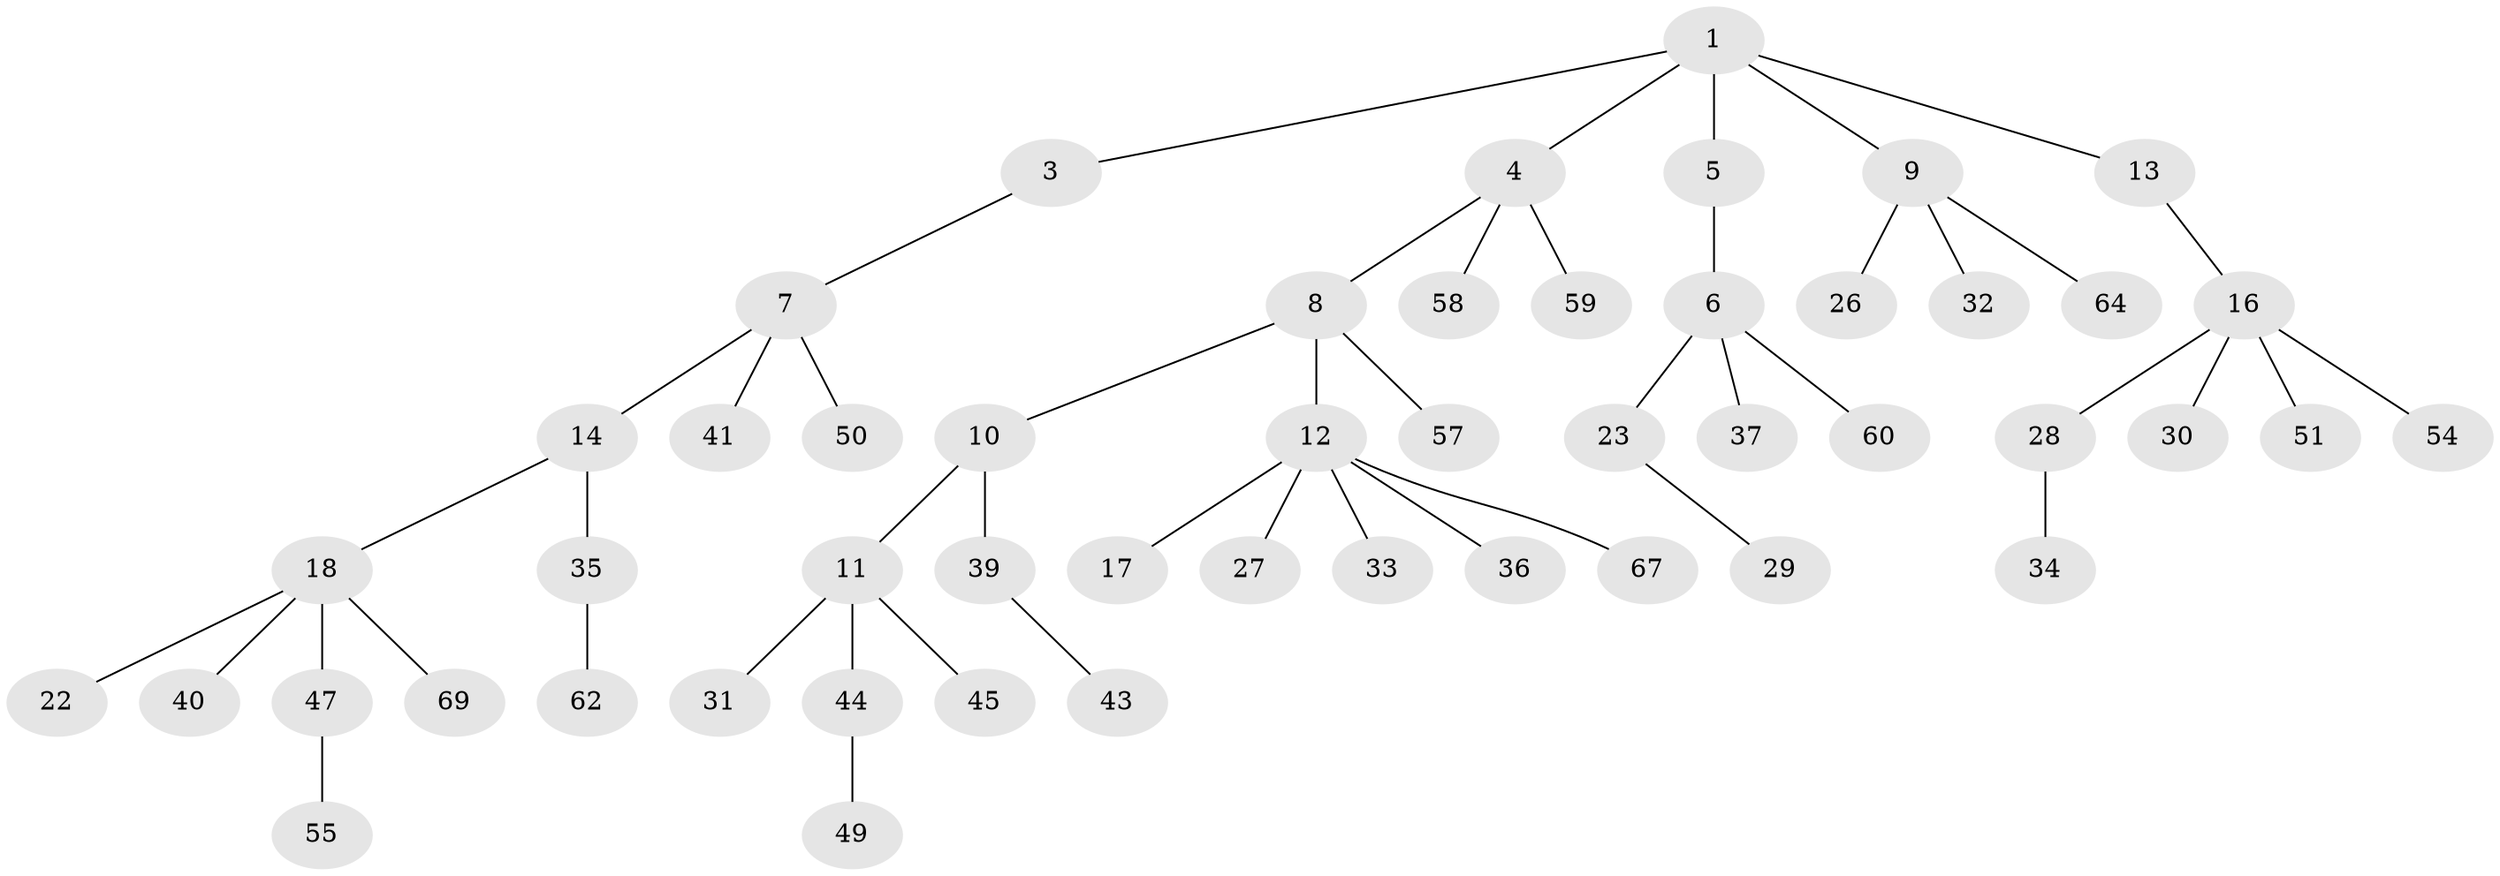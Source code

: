 // original degree distribution, {4: 0.06944444444444445, 3: 0.125, 2: 0.2361111111111111, 5: 0.06944444444444445, 1: 0.5}
// Generated by graph-tools (version 1.1) at 2025/19/03/04/25 18:19:04]
// undirected, 50 vertices, 49 edges
graph export_dot {
graph [start="1"]
  node [color=gray90,style=filled];
  1 [super="+2"];
  3;
  4;
  5;
  6 [super="+19"];
  7;
  8 [super="+48+25"];
  9;
  10;
  11 [super="+24+46"];
  12 [super="+15"];
  13;
  14;
  16;
  17;
  18 [super="+70+20"];
  22;
  23;
  26;
  27;
  28;
  29 [super="+71"];
  30;
  31 [super="+63"];
  32;
  33;
  34;
  35;
  36 [super="+52"];
  37;
  39 [super="+61"];
  40;
  41 [super="+65"];
  43;
  44;
  45;
  47;
  49;
  50 [super="+72"];
  51;
  54;
  55;
  57;
  58;
  59;
  60;
  62;
  64 [super="+66"];
  67;
  69;
  1 -- 3;
  1 -- 4;
  1 -- 5;
  1 -- 13;
  1 -- 9;
  3 -- 7;
  4 -- 8;
  4 -- 58;
  4 -- 59;
  5 -- 6;
  6 -- 23;
  6 -- 37;
  6 -- 60;
  7 -- 14;
  7 -- 41;
  7 -- 50;
  8 -- 10;
  8 -- 12;
  8 -- 57;
  9 -- 26;
  9 -- 32;
  9 -- 64;
  10 -- 11;
  10 -- 39;
  11 -- 31;
  11 -- 44;
  11 -- 45;
  12 -- 33;
  12 -- 36;
  12 -- 67;
  12 -- 17;
  12 -- 27;
  13 -- 16;
  14 -- 18;
  14 -- 35;
  16 -- 28;
  16 -- 30;
  16 -- 51;
  16 -- 54;
  18 -- 47;
  18 -- 40;
  18 -- 69;
  18 -- 22;
  23 -- 29;
  28 -- 34;
  35 -- 62;
  39 -- 43;
  44 -- 49;
  47 -- 55;
}
